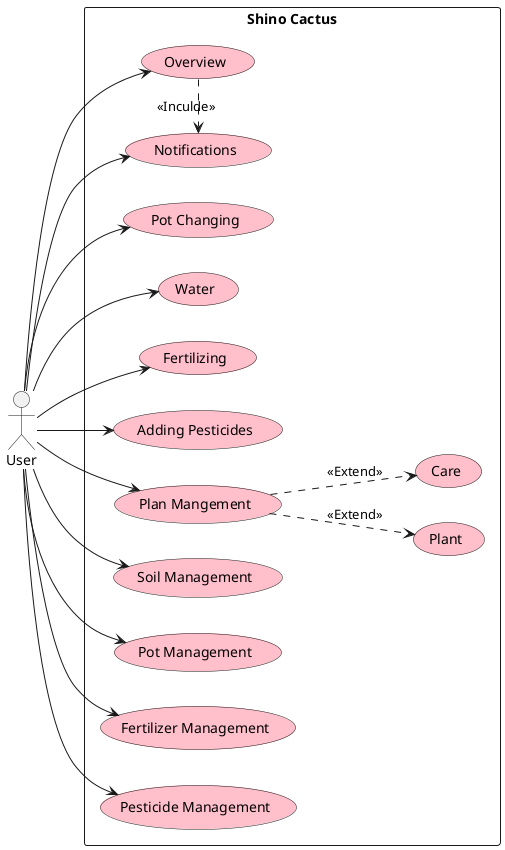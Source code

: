 @startuml Usecase
left to right direction
actor User
rectangle "Shino Cactus"{
    usecase Overview #pink
    usecase Notifications #pink
    usecase "Pot Changing" as PotC #pink
    usecase Water #pink
    usecase Fertilizing #pink 
    usecase "Adding Pesticides" as APesticides #pink
    usecase "Plan Mangement" as PlanM #pink
    usecase Plant #pink
    usecase Care #pink
    usecase "Soil Management" as SoilM #pink
    usecase "Pot Management" as PotM #pink
    usecase "Fertilizer Management" as FertilizerM #pink
    usecase "Pesticide Management" as PesticideM #pink
}

User --> Overview
User --> Notifications
User --> PotC
User --> Water
User --> Fertilizing
User --> APesticides
User --> PlanM
User --> SoilM
User --> PotM
User --> FertilizerM
User --> PesticideM

Overview .> Notifications : <<Inculde>>

PlanM ..> Plant : <<Extend>>
PlanM ..> Care : <<Extend>>
@enduml